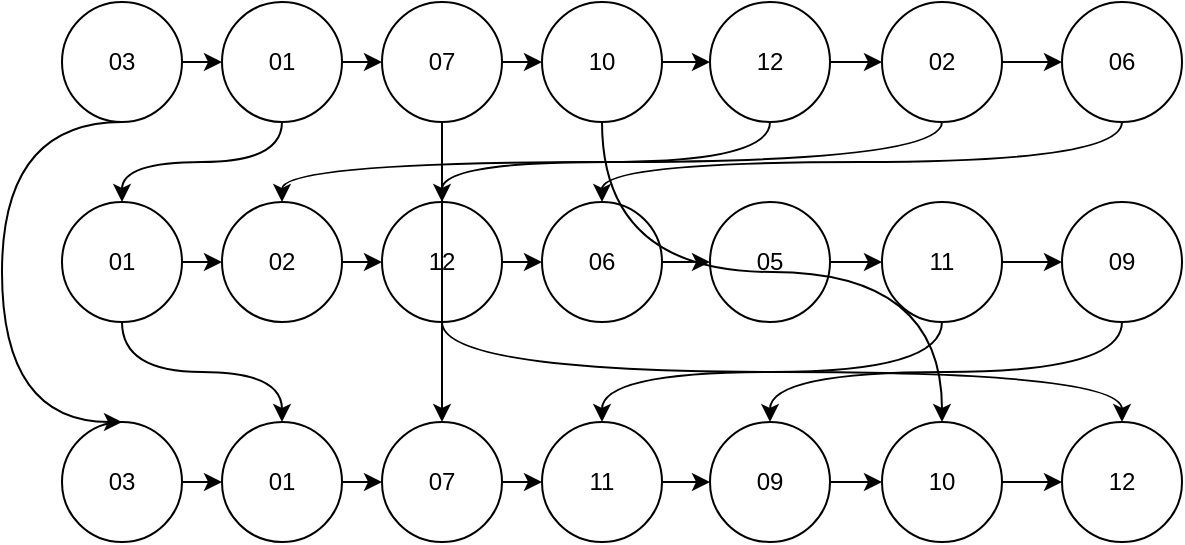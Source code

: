 <mxfile version="21.3.8" type="github">
  <diagram name="第 1 页" id="6wHuQopaQ-I1JBOTUaVT">
    <mxGraphModel dx="1432" dy="684" grid="1" gridSize="10" guides="1" tooltips="1" connect="1" arrows="1" fold="1" page="1" pageScale="1" pageWidth="827" pageHeight="1169" math="0" shadow="0">
      <root>
        <mxCell id="0" />
        <mxCell id="1" parent="0" />
        <mxCell id="NdO_Myqfiw3nwa_kzbYg-15" value="" style="group" vertex="1" connectable="0" parent="1">
          <mxGeometry x="90" y="110" width="560" height="60" as="geometry" />
        </mxCell>
        <mxCell id="NdO_Myqfiw3nwa_kzbYg-1" value="03" style="ellipse;whiteSpace=wrap;html=1;aspect=fixed;" vertex="1" parent="NdO_Myqfiw3nwa_kzbYg-15">
          <mxGeometry width="60" height="60" as="geometry" />
        </mxCell>
        <mxCell id="NdO_Myqfiw3nwa_kzbYg-2" value="02" style="ellipse;whiteSpace=wrap;html=1;aspect=fixed;" vertex="1" parent="NdO_Myqfiw3nwa_kzbYg-15">
          <mxGeometry x="410" width="60" height="60" as="geometry" />
        </mxCell>
        <mxCell id="NdO_Myqfiw3nwa_kzbYg-3" value="06" style="ellipse;whiteSpace=wrap;html=1;aspect=fixed;" vertex="1" parent="NdO_Myqfiw3nwa_kzbYg-15">
          <mxGeometry x="500" width="60" height="60" as="geometry" />
        </mxCell>
        <mxCell id="NdO_Myqfiw3nwa_kzbYg-14" style="edgeStyle=orthogonalEdgeStyle;rounded=0;orthogonalLoop=1;jettySize=auto;html=1;exitX=1;exitY=0.5;exitDx=0;exitDy=0;entryX=0;entryY=0.5;entryDx=0;entryDy=0;" edge="1" parent="NdO_Myqfiw3nwa_kzbYg-15" source="NdO_Myqfiw3nwa_kzbYg-2" target="NdO_Myqfiw3nwa_kzbYg-3">
          <mxGeometry relative="1" as="geometry" />
        </mxCell>
        <mxCell id="NdO_Myqfiw3nwa_kzbYg-4" value="01" style="ellipse;whiteSpace=wrap;html=1;aspect=fixed;" vertex="1" parent="NdO_Myqfiw3nwa_kzbYg-15">
          <mxGeometry x="80" width="60" height="60" as="geometry" />
        </mxCell>
        <mxCell id="NdO_Myqfiw3nwa_kzbYg-9" style="edgeStyle=orthogonalEdgeStyle;rounded=0;orthogonalLoop=1;jettySize=auto;html=1;exitX=1;exitY=0.5;exitDx=0;exitDy=0;entryX=0;entryY=0.5;entryDx=0;entryDy=0;" edge="1" parent="NdO_Myqfiw3nwa_kzbYg-15" source="NdO_Myqfiw3nwa_kzbYg-1" target="NdO_Myqfiw3nwa_kzbYg-4">
          <mxGeometry relative="1" as="geometry" />
        </mxCell>
        <mxCell id="NdO_Myqfiw3nwa_kzbYg-5" value="07" style="ellipse;whiteSpace=wrap;html=1;aspect=fixed;" vertex="1" parent="NdO_Myqfiw3nwa_kzbYg-15">
          <mxGeometry x="160" width="60" height="60" as="geometry" />
        </mxCell>
        <mxCell id="NdO_Myqfiw3nwa_kzbYg-10" style="edgeStyle=orthogonalEdgeStyle;rounded=0;orthogonalLoop=1;jettySize=auto;html=1;exitX=1;exitY=0.5;exitDx=0;exitDy=0;entryX=0;entryY=0.5;entryDx=0;entryDy=0;" edge="1" parent="NdO_Myqfiw3nwa_kzbYg-15" source="NdO_Myqfiw3nwa_kzbYg-4" target="NdO_Myqfiw3nwa_kzbYg-5">
          <mxGeometry relative="1" as="geometry" />
        </mxCell>
        <mxCell id="NdO_Myqfiw3nwa_kzbYg-6" value="10" style="ellipse;whiteSpace=wrap;html=1;aspect=fixed;" vertex="1" parent="NdO_Myqfiw3nwa_kzbYg-15">
          <mxGeometry x="240" width="60" height="60" as="geometry" />
        </mxCell>
        <mxCell id="NdO_Myqfiw3nwa_kzbYg-11" style="edgeStyle=orthogonalEdgeStyle;rounded=0;orthogonalLoop=1;jettySize=auto;html=1;exitX=1;exitY=0.5;exitDx=0;exitDy=0;entryX=0;entryY=0.5;entryDx=0;entryDy=0;" edge="1" parent="NdO_Myqfiw3nwa_kzbYg-15" source="NdO_Myqfiw3nwa_kzbYg-5" target="NdO_Myqfiw3nwa_kzbYg-6">
          <mxGeometry relative="1" as="geometry" />
        </mxCell>
        <mxCell id="NdO_Myqfiw3nwa_kzbYg-13" style="edgeStyle=orthogonalEdgeStyle;rounded=0;orthogonalLoop=1;jettySize=auto;html=1;exitX=1;exitY=0.5;exitDx=0;exitDy=0;entryX=0;entryY=0.5;entryDx=0;entryDy=0;" edge="1" parent="NdO_Myqfiw3nwa_kzbYg-15" source="NdO_Myqfiw3nwa_kzbYg-7" target="NdO_Myqfiw3nwa_kzbYg-2">
          <mxGeometry relative="1" as="geometry" />
        </mxCell>
        <mxCell id="NdO_Myqfiw3nwa_kzbYg-7" value="12" style="ellipse;whiteSpace=wrap;html=1;aspect=fixed;" vertex="1" parent="NdO_Myqfiw3nwa_kzbYg-15">
          <mxGeometry x="324" width="60" height="60" as="geometry" />
        </mxCell>
        <mxCell id="NdO_Myqfiw3nwa_kzbYg-12" style="edgeStyle=orthogonalEdgeStyle;rounded=0;orthogonalLoop=1;jettySize=auto;html=1;exitX=1;exitY=0.5;exitDx=0;exitDy=0;entryX=0;entryY=0.5;entryDx=0;entryDy=0;" edge="1" parent="NdO_Myqfiw3nwa_kzbYg-15" source="NdO_Myqfiw3nwa_kzbYg-6" target="NdO_Myqfiw3nwa_kzbYg-7">
          <mxGeometry relative="1" as="geometry" />
        </mxCell>
        <mxCell id="NdO_Myqfiw3nwa_kzbYg-16" value="" style="group" vertex="1" connectable="0" parent="1">
          <mxGeometry x="90" y="210" width="560" height="60" as="geometry" />
        </mxCell>
        <mxCell id="NdO_Myqfiw3nwa_kzbYg-17" value="01" style="ellipse;whiteSpace=wrap;html=1;aspect=fixed;" vertex="1" parent="NdO_Myqfiw3nwa_kzbYg-16">
          <mxGeometry width="60" height="60" as="geometry" />
        </mxCell>
        <mxCell id="NdO_Myqfiw3nwa_kzbYg-18" value="11" style="ellipse;whiteSpace=wrap;html=1;aspect=fixed;" vertex="1" parent="NdO_Myqfiw3nwa_kzbYg-16">
          <mxGeometry x="410" width="60" height="60" as="geometry" />
        </mxCell>
        <mxCell id="NdO_Myqfiw3nwa_kzbYg-19" value="09" style="ellipse;whiteSpace=wrap;html=1;aspect=fixed;" vertex="1" parent="NdO_Myqfiw3nwa_kzbYg-16">
          <mxGeometry x="500" width="60" height="60" as="geometry" />
        </mxCell>
        <mxCell id="NdO_Myqfiw3nwa_kzbYg-20" style="edgeStyle=orthogonalEdgeStyle;rounded=0;orthogonalLoop=1;jettySize=auto;html=1;exitX=1;exitY=0.5;exitDx=0;exitDy=0;entryX=0;entryY=0.5;entryDx=0;entryDy=0;" edge="1" parent="NdO_Myqfiw3nwa_kzbYg-16" source="NdO_Myqfiw3nwa_kzbYg-18" target="NdO_Myqfiw3nwa_kzbYg-19">
          <mxGeometry relative="1" as="geometry" />
        </mxCell>
        <mxCell id="NdO_Myqfiw3nwa_kzbYg-21" value="02" style="ellipse;whiteSpace=wrap;html=1;aspect=fixed;" vertex="1" parent="NdO_Myqfiw3nwa_kzbYg-16">
          <mxGeometry x="80" width="60" height="60" as="geometry" />
        </mxCell>
        <mxCell id="NdO_Myqfiw3nwa_kzbYg-22" style="edgeStyle=orthogonalEdgeStyle;rounded=0;orthogonalLoop=1;jettySize=auto;html=1;exitX=1;exitY=0.5;exitDx=0;exitDy=0;entryX=0;entryY=0.5;entryDx=0;entryDy=0;" edge="1" parent="NdO_Myqfiw3nwa_kzbYg-16" source="NdO_Myqfiw3nwa_kzbYg-17" target="NdO_Myqfiw3nwa_kzbYg-21">
          <mxGeometry relative="1" as="geometry" />
        </mxCell>
        <mxCell id="NdO_Myqfiw3nwa_kzbYg-23" value="12" style="ellipse;whiteSpace=wrap;html=1;aspect=fixed;" vertex="1" parent="NdO_Myqfiw3nwa_kzbYg-16">
          <mxGeometry x="160" width="60" height="60" as="geometry" />
        </mxCell>
        <mxCell id="NdO_Myqfiw3nwa_kzbYg-24" style="edgeStyle=orthogonalEdgeStyle;rounded=0;orthogonalLoop=1;jettySize=auto;html=1;exitX=1;exitY=0.5;exitDx=0;exitDy=0;entryX=0;entryY=0.5;entryDx=0;entryDy=0;" edge="1" parent="NdO_Myqfiw3nwa_kzbYg-16" source="NdO_Myqfiw3nwa_kzbYg-21" target="NdO_Myqfiw3nwa_kzbYg-23">
          <mxGeometry relative="1" as="geometry" />
        </mxCell>
        <mxCell id="NdO_Myqfiw3nwa_kzbYg-25" value="06" style="ellipse;whiteSpace=wrap;html=1;aspect=fixed;" vertex="1" parent="NdO_Myqfiw3nwa_kzbYg-16">
          <mxGeometry x="240" width="60" height="60" as="geometry" />
        </mxCell>
        <mxCell id="NdO_Myqfiw3nwa_kzbYg-26" style="edgeStyle=orthogonalEdgeStyle;rounded=0;orthogonalLoop=1;jettySize=auto;html=1;exitX=1;exitY=0.5;exitDx=0;exitDy=0;entryX=0;entryY=0.5;entryDx=0;entryDy=0;" edge="1" parent="NdO_Myqfiw3nwa_kzbYg-16" source="NdO_Myqfiw3nwa_kzbYg-23" target="NdO_Myqfiw3nwa_kzbYg-25">
          <mxGeometry relative="1" as="geometry" />
        </mxCell>
        <mxCell id="NdO_Myqfiw3nwa_kzbYg-27" style="edgeStyle=orthogonalEdgeStyle;rounded=0;orthogonalLoop=1;jettySize=auto;html=1;exitX=1;exitY=0.5;exitDx=0;exitDy=0;entryX=0;entryY=0.5;entryDx=0;entryDy=0;" edge="1" parent="NdO_Myqfiw3nwa_kzbYg-16" source="NdO_Myqfiw3nwa_kzbYg-28" target="NdO_Myqfiw3nwa_kzbYg-18">
          <mxGeometry relative="1" as="geometry" />
        </mxCell>
        <mxCell id="NdO_Myqfiw3nwa_kzbYg-28" value="05" style="ellipse;whiteSpace=wrap;html=1;aspect=fixed;" vertex="1" parent="NdO_Myqfiw3nwa_kzbYg-16">
          <mxGeometry x="324" width="60" height="60" as="geometry" />
        </mxCell>
        <mxCell id="NdO_Myqfiw3nwa_kzbYg-29" style="edgeStyle=orthogonalEdgeStyle;rounded=0;orthogonalLoop=1;jettySize=auto;html=1;exitX=1;exitY=0.5;exitDx=0;exitDy=0;entryX=0;entryY=0.5;entryDx=0;entryDy=0;" edge="1" parent="NdO_Myqfiw3nwa_kzbYg-16" source="NdO_Myqfiw3nwa_kzbYg-25" target="NdO_Myqfiw3nwa_kzbYg-28">
          <mxGeometry relative="1" as="geometry" />
        </mxCell>
        <mxCell id="NdO_Myqfiw3nwa_kzbYg-30" value="" style="group" vertex="1" connectable="0" parent="1">
          <mxGeometry x="90" y="320" width="560" height="60" as="geometry" />
        </mxCell>
        <mxCell id="NdO_Myqfiw3nwa_kzbYg-31" value="03" style="ellipse;whiteSpace=wrap;html=1;aspect=fixed;" vertex="1" parent="NdO_Myqfiw3nwa_kzbYg-30">
          <mxGeometry width="60" height="60" as="geometry" />
        </mxCell>
        <mxCell id="NdO_Myqfiw3nwa_kzbYg-32" value="10" style="ellipse;whiteSpace=wrap;html=1;aspect=fixed;" vertex="1" parent="NdO_Myqfiw3nwa_kzbYg-30">
          <mxGeometry x="410" width="60" height="60" as="geometry" />
        </mxCell>
        <mxCell id="NdO_Myqfiw3nwa_kzbYg-33" value="12" style="ellipse;whiteSpace=wrap;html=1;aspect=fixed;" vertex="1" parent="NdO_Myqfiw3nwa_kzbYg-30">
          <mxGeometry x="500" width="60" height="60" as="geometry" />
        </mxCell>
        <mxCell id="NdO_Myqfiw3nwa_kzbYg-34" style="edgeStyle=orthogonalEdgeStyle;rounded=0;orthogonalLoop=1;jettySize=auto;html=1;exitX=1;exitY=0.5;exitDx=0;exitDy=0;entryX=0;entryY=0.5;entryDx=0;entryDy=0;" edge="1" parent="NdO_Myqfiw3nwa_kzbYg-30" source="NdO_Myqfiw3nwa_kzbYg-32" target="NdO_Myqfiw3nwa_kzbYg-33">
          <mxGeometry relative="1" as="geometry" />
        </mxCell>
        <mxCell id="NdO_Myqfiw3nwa_kzbYg-35" value="01" style="ellipse;whiteSpace=wrap;html=1;aspect=fixed;" vertex="1" parent="NdO_Myqfiw3nwa_kzbYg-30">
          <mxGeometry x="80" width="60" height="60" as="geometry" />
        </mxCell>
        <mxCell id="NdO_Myqfiw3nwa_kzbYg-36" style="edgeStyle=orthogonalEdgeStyle;rounded=0;orthogonalLoop=1;jettySize=auto;html=1;exitX=1;exitY=0.5;exitDx=0;exitDy=0;entryX=0;entryY=0.5;entryDx=0;entryDy=0;" edge="1" parent="NdO_Myqfiw3nwa_kzbYg-30" source="NdO_Myqfiw3nwa_kzbYg-31" target="NdO_Myqfiw3nwa_kzbYg-35">
          <mxGeometry relative="1" as="geometry" />
        </mxCell>
        <mxCell id="NdO_Myqfiw3nwa_kzbYg-37" value="07" style="ellipse;whiteSpace=wrap;html=1;aspect=fixed;" vertex="1" parent="NdO_Myqfiw3nwa_kzbYg-30">
          <mxGeometry x="160" width="60" height="60" as="geometry" />
        </mxCell>
        <mxCell id="NdO_Myqfiw3nwa_kzbYg-38" style="edgeStyle=orthogonalEdgeStyle;rounded=0;orthogonalLoop=1;jettySize=auto;html=1;exitX=1;exitY=0.5;exitDx=0;exitDy=0;entryX=0;entryY=0.5;entryDx=0;entryDy=0;" edge="1" parent="NdO_Myqfiw3nwa_kzbYg-30" source="NdO_Myqfiw3nwa_kzbYg-35" target="NdO_Myqfiw3nwa_kzbYg-37">
          <mxGeometry relative="1" as="geometry" />
        </mxCell>
        <mxCell id="NdO_Myqfiw3nwa_kzbYg-39" value="11" style="ellipse;whiteSpace=wrap;html=1;aspect=fixed;" vertex="1" parent="NdO_Myqfiw3nwa_kzbYg-30">
          <mxGeometry x="240" width="60" height="60" as="geometry" />
        </mxCell>
        <mxCell id="NdO_Myqfiw3nwa_kzbYg-40" style="edgeStyle=orthogonalEdgeStyle;rounded=0;orthogonalLoop=1;jettySize=auto;html=1;exitX=1;exitY=0.5;exitDx=0;exitDy=0;entryX=0;entryY=0.5;entryDx=0;entryDy=0;" edge="1" parent="NdO_Myqfiw3nwa_kzbYg-30" source="NdO_Myqfiw3nwa_kzbYg-37" target="NdO_Myqfiw3nwa_kzbYg-39">
          <mxGeometry relative="1" as="geometry" />
        </mxCell>
        <mxCell id="NdO_Myqfiw3nwa_kzbYg-41" style="edgeStyle=orthogonalEdgeStyle;rounded=0;orthogonalLoop=1;jettySize=auto;html=1;exitX=1;exitY=0.5;exitDx=0;exitDy=0;entryX=0;entryY=0.5;entryDx=0;entryDy=0;" edge="1" parent="NdO_Myqfiw3nwa_kzbYg-30" source="NdO_Myqfiw3nwa_kzbYg-42" target="NdO_Myqfiw3nwa_kzbYg-32">
          <mxGeometry relative="1" as="geometry" />
        </mxCell>
        <mxCell id="NdO_Myqfiw3nwa_kzbYg-42" value="09" style="ellipse;whiteSpace=wrap;html=1;aspect=fixed;" vertex="1" parent="NdO_Myqfiw3nwa_kzbYg-30">
          <mxGeometry x="324" width="60" height="60" as="geometry" />
        </mxCell>
        <mxCell id="NdO_Myqfiw3nwa_kzbYg-43" style="edgeStyle=orthogonalEdgeStyle;rounded=0;orthogonalLoop=1;jettySize=auto;html=1;exitX=1;exitY=0.5;exitDx=0;exitDy=0;entryX=0;entryY=0.5;entryDx=0;entryDy=0;" edge="1" parent="NdO_Myqfiw3nwa_kzbYg-30" source="NdO_Myqfiw3nwa_kzbYg-39" target="NdO_Myqfiw3nwa_kzbYg-42">
          <mxGeometry relative="1" as="geometry" />
        </mxCell>
        <mxCell id="NdO_Myqfiw3nwa_kzbYg-45" style="edgeStyle=orthogonalEdgeStyle;orthogonalLoop=1;jettySize=auto;html=1;exitX=0.5;exitY=1;exitDx=0;exitDy=0;entryX=0.5;entryY=0;entryDx=0;entryDy=0;curved=1;" edge="1" parent="1" source="NdO_Myqfiw3nwa_kzbYg-4" target="NdO_Myqfiw3nwa_kzbYg-17">
          <mxGeometry relative="1" as="geometry" />
        </mxCell>
        <mxCell id="NdO_Myqfiw3nwa_kzbYg-46" style="edgeStyle=orthogonalEdgeStyle;orthogonalLoop=1;jettySize=auto;html=1;exitX=0.5;exitY=1;exitDx=0;exitDy=0;entryX=0.5;entryY=0;entryDx=0;entryDy=0;curved=1;" edge="1" parent="1" source="NdO_Myqfiw3nwa_kzbYg-7" target="NdO_Myqfiw3nwa_kzbYg-23">
          <mxGeometry relative="1" as="geometry" />
        </mxCell>
        <mxCell id="NdO_Myqfiw3nwa_kzbYg-47" style="edgeStyle=orthogonalEdgeStyle;orthogonalLoop=1;jettySize=auto;html=1;exitX=0.5;exitY=1;exitDx=0;exitDy=0;curved=1;" edge="1" parent="1" source="NdO_Myqfiw3nwa_kzbYg-2" target="NdO_Myqfiw3nwa_kzbYg-21">
          <mxGeometry relative="1" as="geometry" />
        </mxCell>
        <mxCell id="NdO_Myqfiw3nwa_kzbYg-48" style="edgeStyle=orthogonalEdgeStyle;orthogonalLoop=1;jettySize=auto;html=1;exitX=0.5;exitY=1;exitDx=0;exitDy=0;entryX=0.5;entryY=0;entryDx=0;entryDy=0;curved=1;" edge="1" parent="1" source="NdO_Myqfiw3nwa_kzbYg-3" target="NdO_Myqfiw3nwa_kzbYg-25">
          <mxGeometry relative="1" as="geometry" />
        </mxCell>
        <mxCell id="NdO_Myqfiw3nwa_kzbYg-49" style="edgeStyle=orthogonalEdgeStyle;orthogonalLoop=1;jettySize=auto;html=1;exitX=0.5;exitY=1;exitDx=0;exitDy=0;curved=1;" edge="1" parent="1" source="NdO_Myqfiw3nwa_kzbYg-17" target="NdO_Myqfiw3nwa_kzbYg-35">
          <mxGeometry relative="1" as="geometry" />
        </mxCell>
        <mxCell id="NdO_Myqfiw3nwa_kzbYg-50" style="edgeStyle=orthogonalEdgeStyle;orthogonalLoop=1;jettySize=auto;html=1;exitX=0.5;exitY=1;exitDx=0;exitDy=0;entryX=0.5;entryY=0;entryDx=0;entryDy=0;curved=1;" edge="1" parent="1" source="NdO_Myqfiw3nwa_kzbYg-23" target="NdO_Myqfiw3nwa_kzbYg-33">
          <mxGeometry relative="1" as="geometry" />
        </mxCell>
        <mxCell id="NdO_Myqfiw3nwa_kzbYg-51" style="edgeStyle=orthogonalEdgeStyle;orthogonalLoop=1;jettySize=auto;html=1;exitX=0.5;exitY=1;exitDx=0;exitDy=0;entryX=0.5;entryY=0;entryDx=0;entryDy=0;curved=1;" edge="1" parent="1" source="NdO_Myqfiw3nwa_kzbYg-18" target="NdO_Myqfiw3nwa_kzbYg-39">
          <mxGeometry relative="1" as="geometry" />
        </mxCell>
        <mxCell id="NdO_Myqfiw3nwa_kzbYg-52" style="edgeStyle=orthogonalEdgeStyle;orthogonalLoop=1;jettySize=auto;html=1;exitX=0.5;exitY=1;exitDx=0;exitDy=0;curved=1;" edge="1" parent="1" source="NdO_Myqfiw3nwa_kzbYg-19" target="NdO_Myqfiw3nwa_kzbYg-42">
          <mxGeometry relative="1" as="geometry" />
        </mxCell>
        <mxCell id="NdO_Myqfiw3nwa_kzbYg-53" style="edgeStyle=orthogonalEdgeStyle;orthogonalLoop=1;jettySize=auto;html=1;exitX=0.5;exitY=1;exitDx=0;exitDy=0;entryX=0.5;entryY=0;entryDx=0;entryDy=0;curved=1;" edge="1" parent="1" source="NdO_Myqfiw3nwa_kzbYg-1" target="NdO_Myqfiw3nwa_kzbYg-31">
          <mxGeometry relative="1" as="geometry">
            <Array as="points">
              <mxPoint x="60" y="170" />
              <mxPoint x="60" y="320" />
            </Array>
          </mxGeometry>
        </mxCell>
        <mxCell id="NdO_Myqfiw3nwa_kzbYg-54" style="edgeStyle=orthogonalEdgeStyle;rounded=0;orthogonalLoop=1;jettySize=auto;html=1;exitX=0.5;exitY=1;exitDx=0;exitDy=0;entryX=0.5;entryY=0;entryDx=0;entryDy=0;" edge="1" parent="1" source="NdO_Myqfiw3nwa_kzbYg-5" target="NdO_Myqfiw3nwa_kzbYg-37">
          <mxGeometry relative="1" as="geometry" />
        </mxCell>
        <mxCell id="NdO_Myqfiw3nwa_kzbYg-55" style="edgeStyle=orthogonalEdgeStyle;orthogonalLoop=1;jettySize=auto;html=1;exitX=0.5;exitY=1;exitDx=0;exitDy=0;curved=1;" edge="1" parent="1" source="NdO_Myqfiw3nwa_kzbYg-6" target="NdO_Myqfiw3nwa_kzbYg-32">
          <mxGeometry relative="1" as="geometry" />
        </mxCell>
      </root>
    </mxGraphModel>
  </diagram>
</mxfile>
